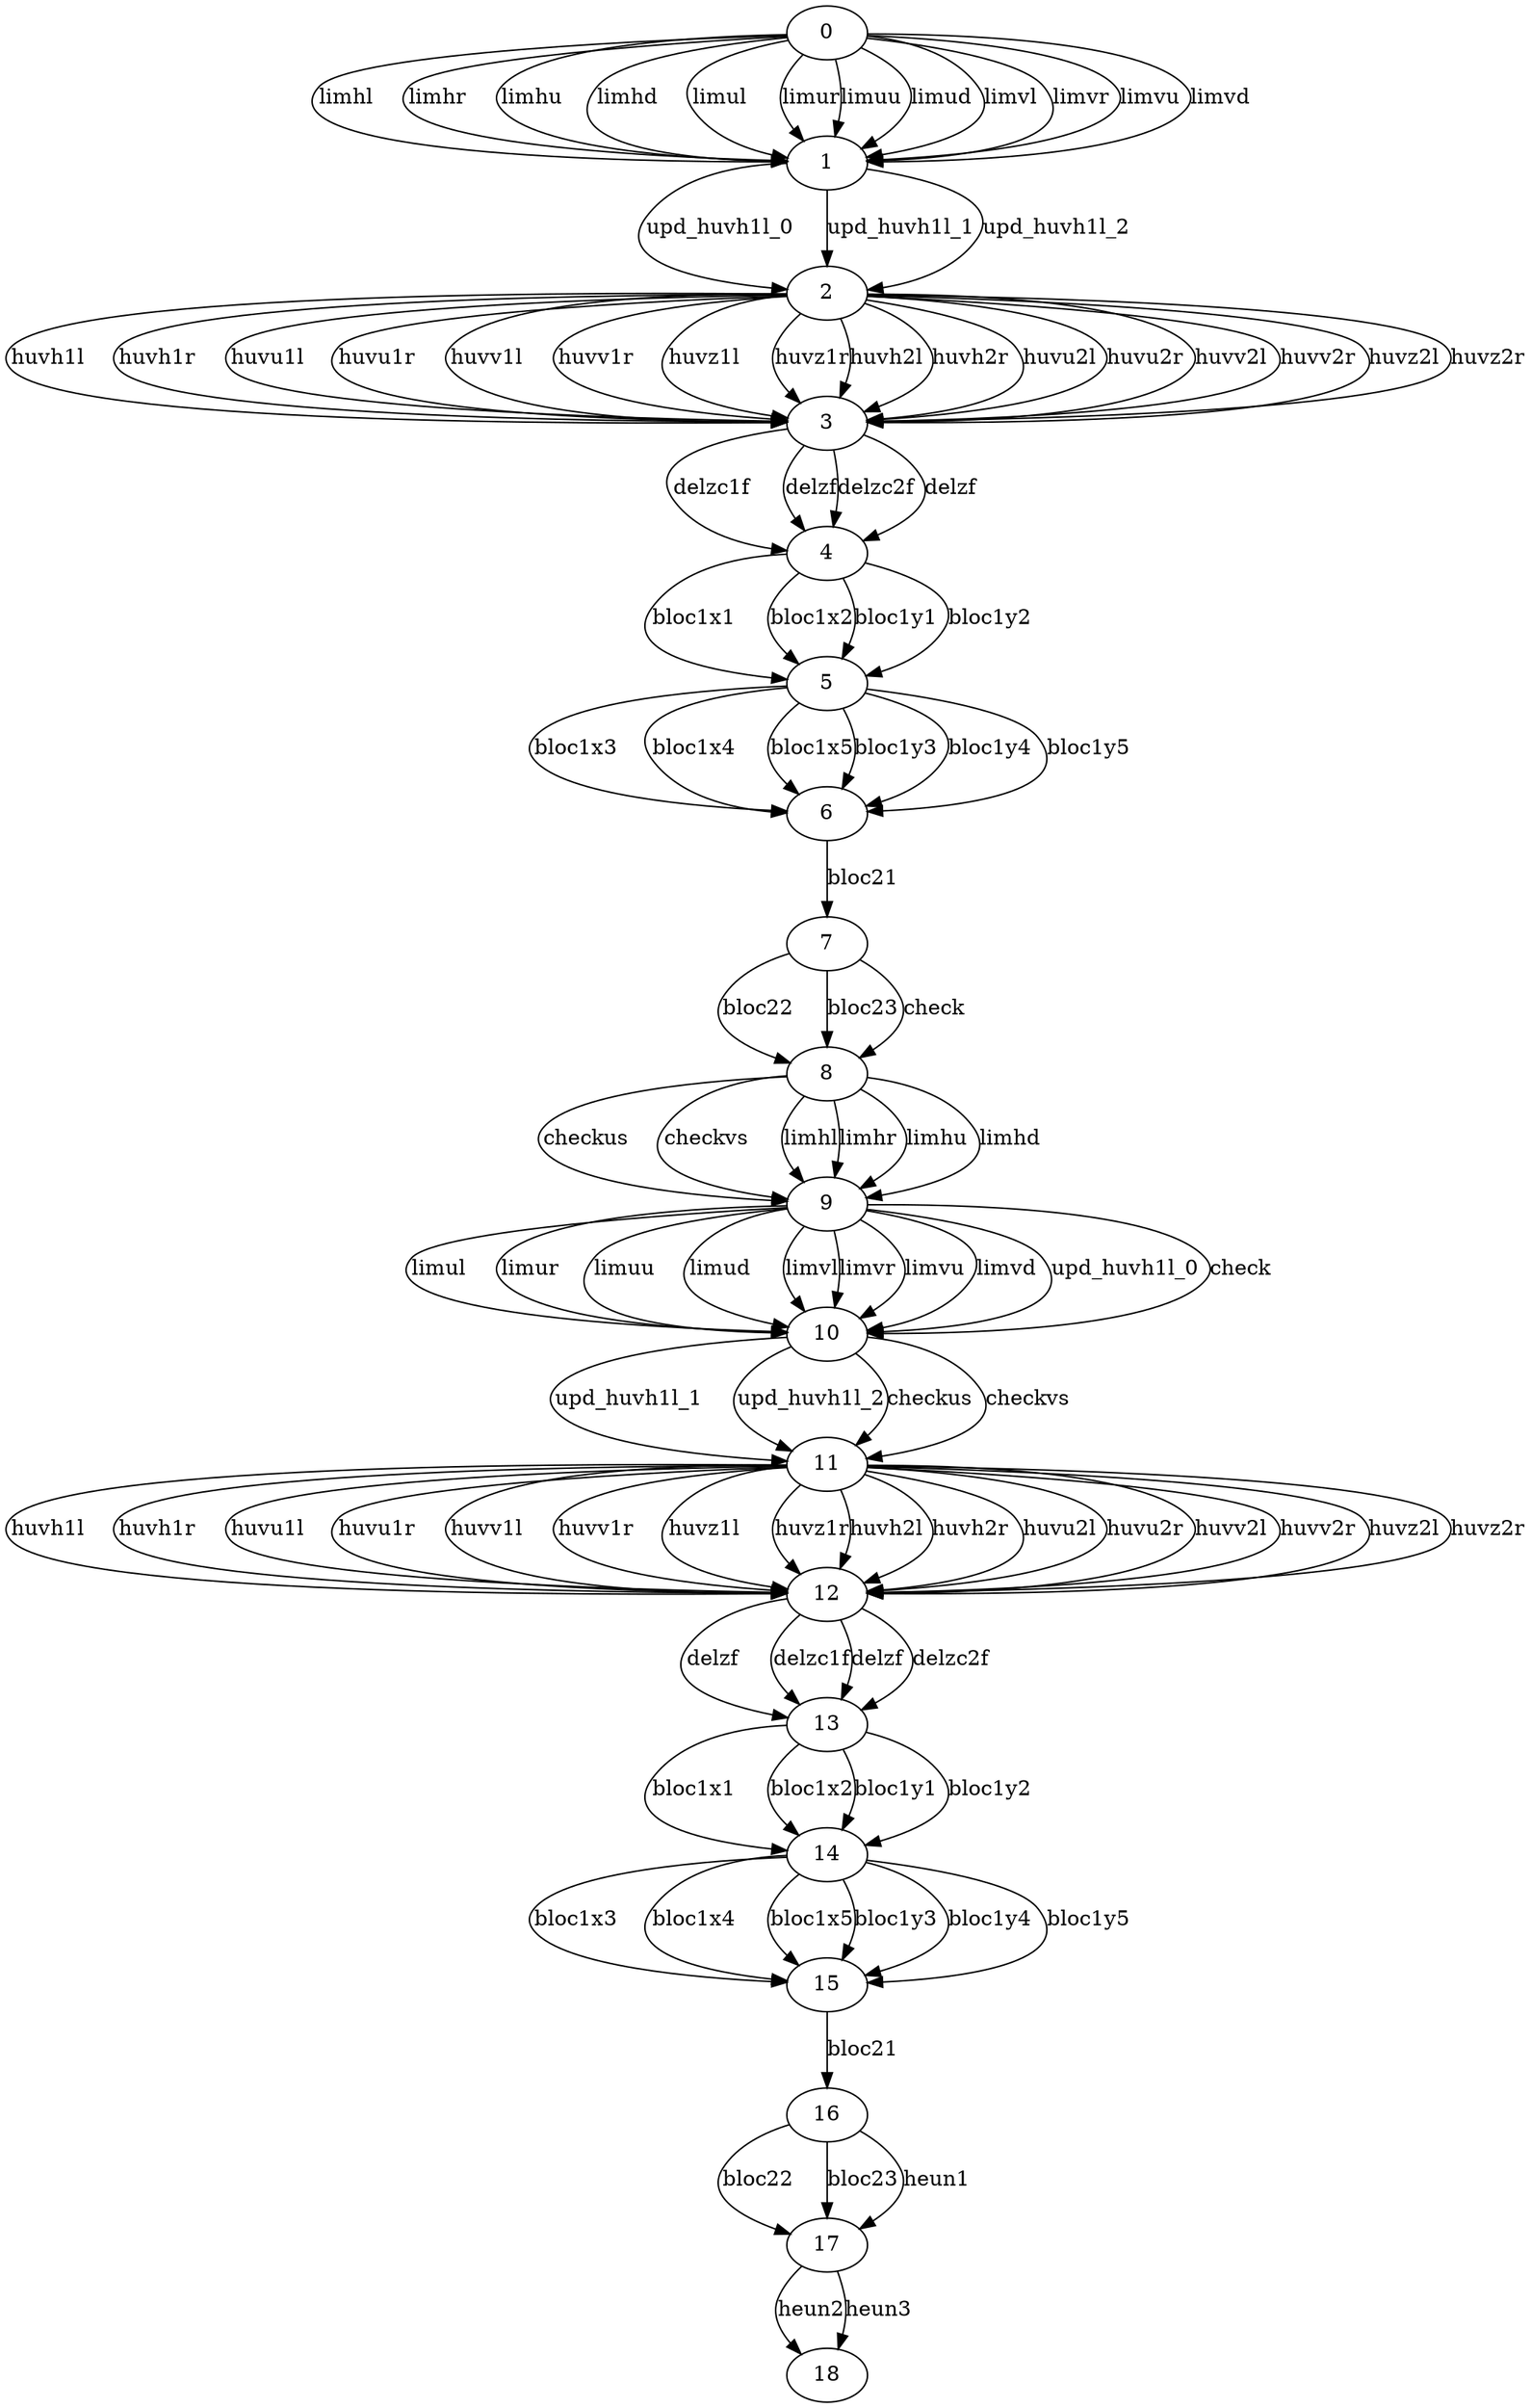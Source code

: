 digraph  {
	0 -> 1 [key=0,
	label=limhl];
0 -> 1 [key=1,
label=limhr];
0 -> 1 [key=2,
label=limhu];
0 -> 1 [key=3,
label=limhd];
0 -> 1 [key=4,
label=limul];
0 -> 1 [key=5,
label=limur];
0 -> 1 [key=6,
label=limuu];
0 -> 1 [key=7,
label=limud];
0 -> 1 [key=8,
label=limvl];
0 -> 1 [key=9,
label=limvr];
0 -> 1 [key=10,
label=limvu];
0 -> 1 [key=11,
label=limvd];
1 -> 2 [key=0,
label=upd_huvh1l_0];
1 -> 2 [key=1,
label=upd_huvh1l_1];
1 -> 2 [key=2,
label=upd_huvh1l_2];
2 -> 3 [key=0,
label=huvh1l];
2 -> 3 [key=1,
label=huvh1r];
2 -> 3 [key=2,
label=huvu1l];
2 -> 3 [key=3,
label=huvu1r];
2 -> 3 [key=4,
label=huvv1l];
2 -> 3 [key=5,
label=huvv1r];
2 -> 3 [key=6,
label=huvz1l];
2 -> 3 [key=7,
label=huvz1r];
2 -> 3 [key=8,
label=huvh2l];
2 -> 3 [key=9,
label=huvh2r];
2 -> 3 [key=10,
label=huvu2l];
2 -> 3 [key=11,
label=huvu2r];
2 -> 3 [key=12,
label=huvv2l];
2 -> 3 [key=13,
label=huvv2r];
2 -> 3 [key=14,
label=huvz2l];
2 -> 3 [key=15,
label=huvz2r];
3 -> 4 [key=0,
label=delzc1f];
3 -> 4 [key=1,
label=delzf];
3 -> 4 [key=2,
label=delzc2f];
3 -> 4 [key=3,
label=delzf];
4 -> 5 [key=0,
label=bloc1x1];
4 -> 5 [key=1,
label=bloc1x2];
4 -> 5 [key=2,
label=bloc1y1];
4 -> 5 [key=3,
label=bloc1y2];
5 -> 6 [key=0,
label=bloc1x3];
5 -> 6 [key=1,
label=bloc1x4];
5 -> 6 [key=2,
label=bloc1x5];
5 -> 6 [key=3,
label=bloc1y3];
5 -> 6 [key=4,
label=bloc1y4];
5 -> 6 [key=5,
label=bloc1y5];
6 -> 7 [key=0,
label=bloc21];
7 -> 8 [key=0,
label=bloc22];
7 -> 8 [key=1,
label=bloc23];
7 -> 8 [key=2,
label=check];
8 -> 9 [key=0,
label=checkus];
8 -> 9 [key=1,
label=checkvs];
8 -> 9 [key=2,
label=limhl];
8 -> 9 [key=3,
label=limhr];
8 -> 9 [key=4,
label=limhu];
8 -> 9 [key=5,
label=limhd];
9 -> 10 [key=0,
label=limul];
9 -> 10 [key=1,
label=limur];
9 -> 10 [key=2,
label=limuu];
9 -> 10 [key=3,
label=limud];
9 -> 10 [key=4,
label=limvl];
9 -> 10 [key=5,
label=limvr];
9 -> 10 [key=6,
label=limvu];
9 -> 10 [key=7,
label=limvd];
9 -> 10 [key=8,
label=upd_huvh1l_0];
9 -> 10 [key=9,
label=check];
10 -> 11 [key=0,
label=upd_huvh1l_1];
10 -> 11 [key=1,
label=upd_huvh1l_2];
10 -> 11 [key=2,
label=checkus];
10 -> 11 [key=3,
label=checkvs];
11 -> 12 [key=0,
label=huvh1l];
11 -> 12 [key=1,
label=huvh1r];
11 -> 12 [key=2,
label=huvu1l];
11 -> 12 [key=3,
label=huvu1r];
11 -> 12 [key=4,
label=huvv1l];
11 -> 12 [key=5,
label=huvv1r];
11 -> 12 [key=6,
label=huvz1l];
11 -> 12 [key=7,
label=huvz1r];
11 -> 12 [key=8,
label=huvh2l];
11 -> 12 [key=9,
label=huvh2r];
11 -> 12 [key=10,
label=huvu2l];
11 -> 12 [key=11,
label=huvu2r];
11 -> 12 [key=12,
label=huvv2l];
11 -> 12 [key=13,
label=huvv2r];
11 -> 12 [key=14,
label=huvz2l];
11 -> 12 [key=15,
label=huvz2r];
12 -> 13 [key=0,
label=delzf];
12 -> 13 [key=1,
label=delzc1f];
12 -> 13 [key=2,
label=delzf];
12 -> 13 [key=3,
label=delzc2f];
13 -> 14 [key=0,
label=bloc1x1];
13 -> 14 [key=1,
label=bloc1x2];
13 -> 14 [key=2,
label=bloc1y1];
13 -> 14 [key=3,
label=bloc1y2];
14 -> 15 [key=0,
label=bloc1x3];
14 -> 15 [key=1,
label=bloc1x4];
14 -> 15 [key=2,
label=bloc1x5];
14 -> 15 [key=3,
label=bloc1y3];
14 -> 15 [key=4,
label=bloc1y4];
14 -> 15 [key=5,
label=bloc1y5];
15 -> 16 [key=0,
label=bloc21];
16 -> 17 [key=0,
label=bloc22];
16 -> 17 [key=1,
label=bloc23];
16 -> 17 [key=2,
label=heun1];
17 -> 18 [key=0,
label=heun2];
17 -> 18 [key=1,
label=heun3];
}
